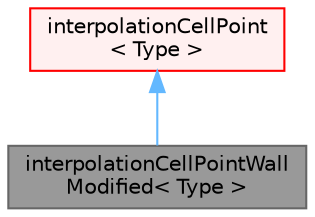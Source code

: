 digraph "interpolationCellPointWallModified&lt; Type &gt;"
{
 // LATEX_PDF_SIZE
  bgcolor="transparent";
  edge [fontname=Helvetica,fontsize=10,labelfontname=Helvetica,labelfontsize=10];
  node [fontname=Helvetica,fontsize=10,shape=box,height=0.2,width=0.4];
  Node1 [id="Node000001",label="interpolationCellPointWall\lModified\< Type \>",height=0.2,width=0.4,color="gray40", fillcolor="grey60", style="filled", fontcolor="black",tooltip="Same as interpolationCellPoint, but if interpolating a wall face, uses cell centre value instead."];
  Node2 -> Node1 [id="edge1_Node000001_Node000002",dir="back",color="steelblue1",style="solid",tooltip=" "];
  Node2 [id="Node000002",label="interpolationCellPoint\l\< Type \>",height=0.2,width=0.4,color="red", fillcolor="#FFF0F0", style="filled",URL="$classFoam_1_1interpolationCellPoint.html",tooltip="Given cell centre values and point (vertex) values decompose into tetrahedra and linear interpolate w..."];
}
